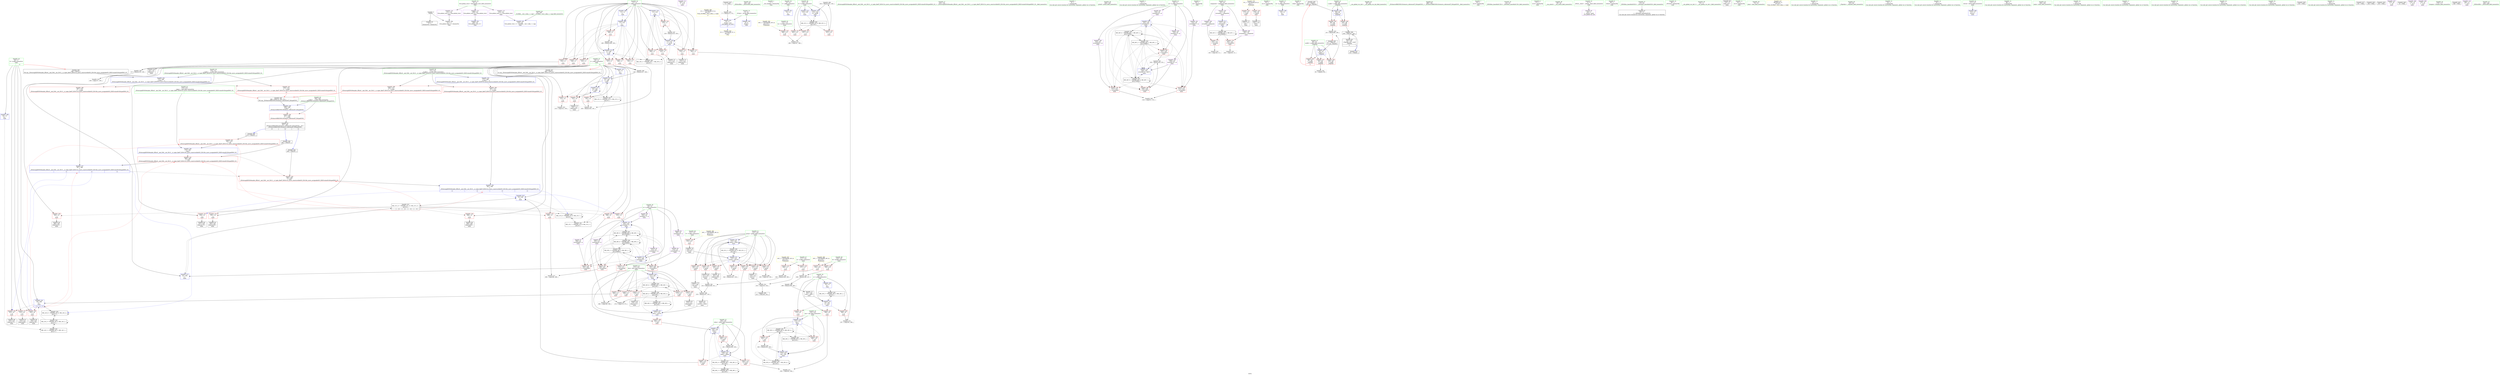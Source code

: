 digraph "SVFG" {
	label="SVFG";

	Node0x5635c28771e0 [shape=record,color=grey,label="{NodeID: 0\nNullPtr}"];
	Node0x5635c28771e0 -> Node0x5635c2894d60[style=solid];
	Node0x5635c28771e0 -> Node0x5635c2897260[style=solid];
	Node0x5635c28de8e0 [shape=record,color=black,label="{NodeID: 443\n379 = PHI(397, )\n}"];
	Node0x5635c28de8e0 -> Node0x5635c289c4d0[style=solid];
	Node0x5635c2896890 [shape=record,color=red,label="{NodeID: 194\n402\<--399\n\<--__t.addr\n_ZSt4moveIRiEONSt16remove_referenceIT_E4typeEOS2_\n}"];
	Node0x5635c2896890 -> Node0x5635c28962e0[style=solid];
	Node0x5635c2893a50 [shape=record,color=purple,label="{NodeID: 111\n347\<--41\n\<--.str.5\nmain\n}"];
	Node0x5635c2891b40 [shape=record,color=green,label="{NodeID: 28\n20\<--21\nn\<--n_field_insensitive\nGlob }"];
	Node0x5635c2891b40 -> Node0x5635c2899b60[style=solid];
	Node0x5635c2891b40 -> Node0x5635c2899c30[style=solid];
	Node0x5635c2891b40 -> Node0x5635c2899d00[style=solid];
	Node0x5635c2891b40 -> Node0x5635c2896e60[style=solid];
	Node0x5635c2891b40 -> Node0x5635c2897b80[style=solid];
	Node0x5635c28b6070 [shape=record,color=yellow,style=double,label="{NodeID: 388\n26V_1 = ENCHI(MR_26V_0)\npts\{120 \}\nFun[main]}"];
	Node0x5635c28b6070 -> Node0x5635c289a860[style=dashed];
	Node0x5635c28b6070 -> Node0x5635c289a930[style=dashed];
	Node0x5635c28a59b0 [shape=record,color=grey,label="{NodeID: 305\n77 = Binary(73, 78, )\n}"];
	Node0x5635c28a59b0 -> Node0x5635c2897360[style=solid];
	Node0x5635c2898130 [shape=record,color=blue,label="{NodeID: 222\n127\<--254\nfirst\<--conv42\nmain\n}"];
	Node0x5635c2898130 -> Node0x5635c289b220[style=dashed];
	Node0x5635c2898130 -> Node0x5635c28b2900[style=dashed];
	Node0x5635c2899a90 [shape=record,color=red,label="{NodeID: 139\n333\<--16\n\<--k\nmain\n}"];
	Node0x5635c2899a90 -> Node0x5635c2896210[style=solid];
	Node0x5635c2894520 [shape=record,color=green,label="{NodeID: 56\n192\<--193\n_ZNSirsERx\<--_ZNSirsERx_field_insensitive\n}"];
	Node0x5635c289b150 [shape=record,color=red,label="{NodeID: 167\n341\<--125\n\<--prime\nmain\n}"];
	Node0x5635c289b150 -> Node0x5635c28a4330[style=solid];
	Node0x5635c2895d30 [shape=record,color=black,label="{NodeID: 84\n286\<--285\nidxprom55\<--\nmain\n}"];
	Node0x5635c287b130 [shape=record,color=green,label="{NodeID: 1\n7\<--1\n__dso_handle\<--dummyObj\nGlob }"];
	Node0x5635c28deaa0 [shape=record,color=black,label="{NodeID: 444\n385 = PHI(397, )\n}"];
	Node0x5635c28deaa0 -> Node0x5635c28966f0[style=solid];
	Node0x5635c2896960 [shape=record,color=blue,label="{NodeID: 195\n8\<--9\n_ZL2pi\<--\nGlob }"];
	Node0x5635c2893b20 [shape=record,color=purple,label="{NodeID: 112\n409\<--43\nllvm.global_ctors_0\<--llvm.global_ctors\nGlob }"];
	Node0x5635c2893b20 -> Node0x5635c2897060[style=solid];
	Node0x5635c2891c40 [shape=record,color=green,label="{NodeID: 29\n22\<--23\nl\<--l_field_insensitive\nGlob }"];
	Node0x5635c2891c40 -> Node0x5635c2896f60[style=solid];
	Node0x5635c28b6150 [shape=record,color=yellow,style=double,label="{NodeID: 389\n28V_1 = ENCHI(MR_28V_0)\npts\{122 \}\nFun[main]}"];
	Node0x5635c28b6150 -> Node0x5635c289aa00[style=dashed];
	Node0x5635c28a5b30 [shape=record,color=grey,label="{NodeID: 306\n353 = Binary(352, 159, )\n}"];
	Node0x5635c28a5b30 -> Node0x5635c28a0900[style=solid];
	Node0x5635c2898200 [shape=record,color=blue,label="{NodeID: 223\n129\<--256\nother\<--\nmain\n}"];
	Node0x5635c2898200 -> Node0x5635c289b700[style=dashed];
	Node0x5635c2898200 -> Node0x5635c28982d0[style=dashed];
	Node0x5635c2899b60 [shape=record,color=red,label="{NodeID: 140\n206\<--20\n\<--n\nmain\n}"];
	Node0x5635c2899b60 -> Node0x5635c28a65b0[style=solid];
	Node0x5635c2894620 [shape=record,color=green,label="{NodeID: 57\n319\<--320\n_ZSt4swapIiENSt9enable_ifIXsr6__and_ISt6__not_ISt15__is_tuple_likeIT_EESt21is_move_constructibleIS3_ESt18is_move_assignableIS3_EEE5valueEvE4typeERS3_SC_\<--_ZSt4swapIiENSt9enable_ifIXsr6__and_ISt6__not_ISt15__is_tuple_likeIT_EESt21is_move_constructibleIS3_ESt18is_move_assignableIS3_EEE5valueEvE4typeERS3_SC__field_insensitive\n}"];
	Node0x5635c289b220 [shape=record,color=red,label="{NodeID: 168\n256\<--127\n\<--first\nmain\n}"];
	Node0x5635c289b220 -> Node0x5635c2898200[style=solid];
	Node0x5635c2895e00 [shape=record,color=black,label="{NodeID: 85\n293\<--292\nidxprom59\<--\nmain\n}"];
	Node0x5635c2877270 [shape=record,color=green,label="{NodeID: 2\n9\<--1\n\<--dummyObj\nCan only get source location for instruction, argument, global var or function.}"];
	Node0x5635c28debe0 [shape=record,color=black,label="{NodeID: 445\n389 = PHI(397, )\n}"];
	Node0x5635c28debe0 -> Node0x5635c28967c0[style=solid];
	Node0x5635c2896a60 [shape=record,color=blue,label="{NodeID: 196\n11\<--12\ni\<--\nGlob }"];
	Node0x5635c2896a60 -> Node0x5635c28976a0[style=dashed];
	Node0x5635c2893c20 [shape=record,color=purple,label="{NodeID: 113\n410\<--43\nllvm.global_ctors_1\<--llvm.global_ctors\nGlob }"];
	Node0x5635c2893c20 -> Node0x5635c2897160[style=solid];
	Node0x5635c2891d40 [shape=record,color=green,label="{NodeID: 30\n24\<--25\np\<--p_field_insensitive\nGlob }"];
	Node0x5635c2891d40 -> Node0x5635c2896480[style=solid];
	Node0x5635c2891d40 -> Node0x5635c2896550[style=solid];
	Node0x5635c2891d40 -> Node0x5635c2896620[style=solid];
	Node0x5635c2891d40 -> Node0x5635c2892e20[style=solid];
	Node0x5635c2891d40 -> Node0x5635c2892ef0[style=solid];
	Node0x5635c2891d40 -> Node0x5635c2892fc0[style=solid];
	Node0x5635c28a5cb0 [shape=record,color=grey,label="{NodeID: 307\n276 = cmp(274, 275, )\n}"];
	Node0x5635c28982d0 [shape=record,color=blue,label="{NodeID: 224\n129\<--261\nother\<--add43\nmain\n}"];
	Node0x5635c28982d0 -> Node0x5635c289b700[style=dashed];
	Node0x5635c28982d0 -> Node0x5635c289b7d0[style=dashed];
	Node0x5635c28982d0 -> Node0x5635c289b8a0[style=dashed];
	Node0x5635c28982d0 -> Node0x5635c28982d0[style=dashed];
	Node0x5635c28982d0 -> Node0x5635c28b6e00[style=dashed];
	Node0x5635c2899c30 [shape=record,color=red,label="{NodeID: 141\n223\<--20\n\<--n\nmain\n}"];
	Node0x5635c2899c30 -> Node0x5635c2897f90[style=solid];
	Node0x5635c2894720 [shape=record,color=green,label="{NodeID: 58\n349\<--350\nprintf\<--printf_field_insensitive\n}"];
	Node0x5635c28b6400 [shape=record,color=black,label="{NodeID: 335\nMR_30V_5 = PHI(MR_30V_6, MR_30V_4, )\npts\{124 \}\n}"];
	Node0x5635c28b6400 -> Node0x5635c289aad0[style=dashed];
	Node0x5635c28b6400 -> Node0x5635c289aba0[style=dashed];
	Node0x5635c28b6400 -> Node0x5635c2898610[style=dashed];
	Node0x5635c28b6400 -> Node0x5635c28b4700[style=dashed];
	Node0x5635c28b6400 -> Node0x5635c28b6400[style=dashed];
	Node0x5635c28b6400 -> Node0x5635c28b9600[style=dashed];
	Node0x5635c289b2f0 [shape=record,color=red,label="{NodeID: 169\n271\<--127\n\<--first\nmain\n}"];
	Node0x5635c289b2f0 -> Node0x5635c2895b90[style=solid];
	Node0x5635c2895ed0 [shape=record,color=black,label="{NodeID: 86\n309\<--308\nidxprom64\<--\nmain\n}"];
	Node0x5635c2879690 [shape=record,color=green,label="{NodeID: 3\n12\<--1\n\<--dummyObj\nCan only get source location for instruction, argument, global var or function.}"];
	Node0x5635c28ded20 [shape=record,color=black,label="{NodeID: 446\n368 = PHI(16, )\n0th arg _ZSt4swapIiENSt9enable_ifIXsr6__and_ISt6__not_ISt15__is_tuple_likeIT_EESt21is_move_constructibleIS3_ESt18is_move_assignableIS3_EEE5valueEvE4typeERS3_SC_ }"];
	Node0x5635c28ded20 -> Node0x5635c28a09d0[style=solid];
	Node0x5635c2896b60 [shape=record,color=blue,label="{NodeID: 197\n14\<--12\nj\<--\nGlob }"];
	Node0x5635c2896b60 -> Node0x5635c2897770[style=dashed];
	Node0x5635c2896b60 -> Node0x5635c28b8200[style=dashed];
	Node0x5635c2896b60 -> Node0x5635c28bc800[style=dashed];
	Node0x5635c2893d20 [shape=record,color=purple,label="{NodeID: 114\n411\<--43\nllvm.global_ctors_2\<--llvm.global_ctors\nGlob }"];
	Node0x5635c2893d20 -> Node0x5635c2897260[style=solid];
	Node0x5635c2891e40 [shape=record,color=green,label="{NodeID: 31\n26\<--27\nsz\<--sz_field_insensitive\nGlob }"];
	Node0x5635c2891e40 -> Node0x5635c2893090[style=solid];
	Node0x5635c2891e40 -> Node0x5635c2893160[style=solid];
	Node0x5635c2891e40 -> Node0x5635c2893230[style=solid];
	Node0x5635c2891e40 -> Node0x5635c2893300[style=solid];
	Node0x5635c2891e40 -> Node0x5635c28933d0[style=solid];
	Node0x5635c28a5e30 [shape=record,color=grey,label="{NodeID: 308\n230 = cmp(229, 139, )\n}"];
	Node0x5635c28983a0 [shape=record,color=blue,label="{NodeID: 225\n14\<--268\nj\<--\nmain\n}"];
	Node0x5635c28983a0 -> Node0x5635c28bd200[style=dashed];
	Node0x5635c2899d00 [shape=record,color=red,label="{NodeID: 142\n264\<--20\n\<--n\nmain\n}"];
	Node0x5635c2899d00 -> Node0x5635c28a62b0[style=solid];
	Node0x5635c2894820 [shape=record,color=green,label="{NodeID: 59\n370\<--371\n__a.addr\<--__a.addr_field_insensitive\n_ZSt4swapIiENSt9enable_ifIXsr6__and_ISt6__not_ISt15__is_tuple_likeIT_EESt21is_move_constructibleIS3_ESt18is_move_assignableIS3_EEE5valueEvE4typeERS3_SC_\n}"];
	Node0x5635c2894820 -> Node0x5635c289c190[style=solid];
	Node0x5635c2894820 -> Node0x5635c289c260[style=solid];
	Node0x5635c2894820 -> Node0x5635c28a09d0[style=solid];
	Node0x5635c28b6900 [shape=record,color=black,label="{NodeID: 336\nMR_34V_4 = PHI(MR_34V_6, MR_34V_3, )\npts\{128 \}\n}"];
	Node0x5635c28b6900 -> Node0x5635c2898130[style=dashed];
	Node0x5635c28b6900 -> Node0x5635c28b6900[style=dashed];
	Node0x5635c28b6900 -> Node0x5635c28ba000[style=dashed];
	Node0x5635c289b3c0 [shape=record,color=red,label="{NodeID: 170\n275\<--127\n\<--first\nmain\n}"];
	Node0x5635c289b3c0 -> Node0x5635c28a5cb0[style=solid];
	Node0x5635c2895fa0 [shape=record,color=black,label="{NodeID: 87\n313\<--312\nidxprom66\<--\nmain\n}"];
	Node0x5635c287af50 [shape=record,color=green,label="{NodeID: 4\n30\<--1\n.str\<--dummyObj\nGlob }"];
	Node0x5635c28dee60 [shape=record,color=black,label="{NodeID: 447\n369 = PHI(14, )\n1st arg _ZSt4swapIiENSt9enable_ifIXsr6__and_ISt6__not_ISt15__is_tuple_likeIT_EESt21is_move_constructibleIS3_ESt18is_move_assignableIS3_EEE5valueEvE4typeERS3_SC_ }"];
	Node0x5635c28dee60 -> Node0x5635c28a0aa0[style=solid];
	Node0x5635c2896c60 [shape=record,color=blue,label="{NodeID: 198\n16\<--12\nk\<--\nGlob }"];
	Node0x5635c2896c60 -> Node0x5635c28b8700[style=dashed];
	Node0x5635c2898710 [shape=record,color=red,label="{NodeID: 115\n135\<--11\n\<--i\nmain\n}"];
	Node0x5635c2898710 -> Node0x5635c28a5830[style=solid];
	Node0x5635c2891f40 [shape=record,color=green,label="{NodeID: 32\n28\<--29\ncomposite\<--composite_field_insensitive\nGlob }"];
	Node0x5635c2891f40 -> Node0x5635c28934a0[style=solid];
	Node0x5635c2891f40 -> Node0x5635c2893570[style=solid];
	Node0x5635c2891f40 -> Node0x5635c2893640[style=solid];
	Node0x5635c28a5fb0 [shape=record,color=grey,label="{NodeID: 309\n316 = cmp(311, 315, )\n}"];
	Node0x5635c2898470 [shape=record,color=blue,label="{NodeID: 226\n127\<--281\nfirst\<--\nmain\n}"];
	Node0x5635c2898470 -> Node0x5635c289b2f0[style=dashed];
	Node0x5635c2898470 -> Node0x5635c289b3c0[style=dashed];
	Node0x5635c2898470 -> Node0x5635c289b490[style=dashed];
	Node0x5635c2898470 -> Node0x5635c289b560[style=dashed];
	Node0x5635c2898470 -> Node0x5635c289b630[style=dashed];
	Node0x5635c2898470 -> Node0x5635c2898470[style=dashed];
	Node0x5635c2898470 -> Node0x5635c28b2900[style=dashed];
	Node0x5635c2899dd0 [shape=record,color=red,label="{NodeID: 143\n172\<--34\n\<--stdin\nmain\n}"];
	Node0x5635c2899dd0 -> Node0x5635c28952a0[style=solid];
	Node0x5635c28948f0 [shape=record,color=green,label="{NodeID: 60\n372\<--373\n__b.addr\<--__b.addr_field_insensitive\n_ZSt4swapIiENSt9enable_ifIXsr6__and_ISt6__not_ISt15__is_tuple_likeIT_EESt21is_move_constructibleIS3_ESt18is_move_assignableIS3_EEE5valueEvE4typeERS3_SC_\n}"];
	Node0x5635c28948f0 -> Node0x5635c289c330[style=solid];
	Node0x5635c28948f0 -> Node0x5635c289c400[style=solid];
	Node0x5635c28948f0 -> Node0x5635c28a0aa0[style=solid];
	Node0x5635c28b6e00 [shape=record,color=black,label="{NodeID: 337\nMR_36V_4 = PHI(MR_36V_7, MR_36V_3, )\npts\{130 \}\n}"];
	Node0x5635c28b6e00 -> Node0x5635c2898200[style=dashed];
	Node0x5635c28b6e00 -> Node0x5635c28b6e00[style=dashed];
	Node0x5635c28b6e00 -> Node0x5635c28ba500[style=dashed];
	Node0x5635c289b490 [shape=record,color=red,label="{NodeID: 171\n278\<--127\n\<--first\nmain\n}"];
	Node0x5635c289b490 -> Node0x5635c2895c60[style=solid];
	Node0x5635c2896070 [shape=record,color=black,label="{NodeID: 88\n323\<--322\nidxprom71\<--\nmain\n}"];
	Node0x5635c287afe0 [shape=record,color=green,label="{NodeID: 5\n32\<--1\n.str.2\<--dummyObj\nGlob }"];
	Node0x5635c28defa0 [shape=record,color=black,label="{NodeID: 448\n398 = PHI(378, 384, 374, )\n0th arg _ZSt4moveIRiEONSt16remove_referenceIT_E4typeEOS2_ }"];
	Node0x5635c28defa0 -> Node0x5635c28a0de0[style=solid];
	Node0x5635c2896d60 [shape=record,color=blue,label="{NodeID: 199\n18\<--12\nm\<--\nGlob }"];
	Node0x5635c28987e0 [shape=record,color=red,label="{NodeID: 116\n136\<--11\n\<--i\nmain\n}"];
	Node0x5635c28987e0 -> Node0x5635c28a5830[style=solid];
	Node0x5635c2892040 [shape=record,color=green,label="{NodeID: 33\n43\<--47\nllvm.global_ctors\<--llvm.global_ctors_field_insensitive\nGlob }"];
	Node0x5635c2892040 -> Node0x5635c2893b20[style=solid];
	Node0x5635c2892040 -> Node0x5635c2893c20[style=solid];
	Node0x5635c2892040 -> Node0x5635c2893d20[style=solid];
	Node0x5635c28a6130 [shape=record,color=grey,label="{NodeID: 310\n153 = cmp(152, 139, )\n}"];
	Node0x5635c2898540 [shape=record,color=blue,label="{NodeID: 227\n14\<--295\nj\<--\nmain\n}"];
	Node0x5635c2898540 -> Node0x5635c28bd200[style=dashed];
	Node0x5635c2899ea0 [shape=record,color=red,label="{NodeID: 144\n178\<--39\n\<--stdout\nmain\n}"];
	Node0x5635c2899ea0 -> Node0x5635c2895370[style=solid];
	Node0x5635c28949c0 [shape=record,color=green,label="{NodeID: 61\n374\<--375\n__tmp\<--__tmp_field_insensitive\n_ZSt4swapIiENSt9enable_ifIXsr6__and_ISt6__not_ISt15__is_tuple_likeIT_EESt21is_move_constructibleIS3_ESt18is_move_assignableIS3_EEE5valueEvE4typeERS3_SC_\n|{|<s1>15}}"];
	Node0x5635c28949c0 -> Node0x5635c28a0b70[style=solid];
	Node0x5635c28949c0:s1 -> Node0x5635c28defa0[style=solid,color=red];
	Node0x5635c28b7300 [shape=record,color=black,label="{NodeID: 338\nMR_38V_6 = PHI(MR_38V_7, MR_38V_5, )\npts\{250000 \}\n}"];
	Node0x5635c28b7300 -> Node0x5635c289bb10[style=dashed];
	Node0x5635c28b7300 -> Node0x5635c289bbe0[style=dashed];
	Node0x5635c28b7300 -> Node0x5635c289bcb0[style=dashed];
	Node0x5635c28b7300 -> Node0x5635c289bd80[style=dashed];
	Node0x5635c28b7300 -> Node0x5635c28a0760[style=dashed];
	Node0x5635c28b7300 -> Node0x5635c28b4c00[style=dashed];
	Node0x5635c28b7300 -> Node0x5635c28b7300[style=dashed];
	Node0x5635c28b7300 -> Node0x5635c28baa00[style=dashed];
	Node0x5635c289b560 [shape=record,color=red,label="{NodeID: 172\n299\<--127\n\<--first\nmain\n}"];
	Node0x5635c289b560 -> Node0x5635c28a68b0[style=solid];
	Node0x5635c2896140 [shape=record,color=black,label="{NodeID: 89\n327\<--326\nidxprom73\<--\nmain\n}"];
	Node0x5635c28788e0 [shape=record,color=green,label="{NodeID: 6\n34\<--1\nstdin\<--dummyObj\nGlob }"];
	Node0x5635c28df280 [shape=record,color=black,label="{NodeID: 449\n86 = PHI(98, )\n0th arg _Z3gcdxx }"];
	Node0x5635c28df280 -> Node0x5635c2897430[style=solid];
	Node0x5635c2896e60 [shape=record,color=blue,label="{NodeID: 200\n20\<--12\nn\<--\nGlob }"];
	Node0x5635c2896e60 -> Node0x5635c28b8c00[style=dashed];
	Node0x5635c28988b0 [shape=record,color=red,label="{NodeID: 117\n141\<--11\n\<--i\nmain\n}"];
	Node0x5635c28988b0 -> Node0x5635c2895100[style=solid];
	Node0x5635c2892140 [shape=record,color=green,label="{NodeID: 34\n48\<--49\n__cxx_global_var_init\<--__cxx_global_var_init_field_insensitive\n}"];
	Node0x5635c28a62b0 [shape=record,color=grey,label="{NodeID: 311\n265 = cmp(263, 264, )\n}"];
	Node0x5635c2898610 [shape=record,color=blue,label="{NodeID: 228\n123\<--303\nans\<--dec\nmain\n}"];
	Node0x5635c2898610 -> Node0x5635c28b4700[style=dashed];
	Node0x5635c2899f70 [shape=record,color=red,label="{NodeID: 145\n99\<--88\n\<--x.addr\n_Z3gcdxx\n}"];
	Node0x5635c2899f70 -> Node0x5635c28a56b0[style=solid];
	Node0x5635c2894a90 [shape=record,color=green,label="{NodeID: 62\n380\<--381\n_ZSt4moveIRiEONSt16remove_referenceIT_E4typeEOS2_\<--_ZSt4moveIRiEONSt16remove_referenceIT_E4typeEOS2__field_insensitive\n}"];
	Node0x5635c28b7800 [shape=record,color=black,label="{NodeID: 339\nMR_40V_6 = PHI(MR_40V_7, MR_40V_5, )\npts\{270000 \}\n}"];
	Node0x5635c28b7800 -> Node0x5635c289be50[style=dashed];
	Node0x5635c28b7800 -> Node0x5635c289bf20[style=dashed];
	Node0x5635c28b7800 -> Node0x5635c289bff0[style=dashed];
	Node0x5635c28b7800 -> Node0x5635c289c0c0[style=dashed];
	Node0x5635c28b7800 -> Node0x5635c28a0690[style=dashed];
	Node0x5635c28b7800 -> Node0x5635c28b5100[style=dashed];
	Node0x5635c28b7800 -> Node0x5635c28b7800[style=dashed];
	Node0x5635c28b7800 -> Node0x5635c28baf00[style=dashed];
	Node0x5635c289b630 [shape=record,color=red,label="{NodeID: 173\n306\<--127\n\<--first\nmain\n}"];
	Node0x5635c289b630 -> Node0x5635c28a05c0[style=solid];
	Node0x5635c2896210 [shape=record,color=black,label="{NodeID: 90\n334\<--333\nidxprom76\<--\nmain\n}"];
	Node0x5635c2878970 [shape=record,color=green,label="{NodeID: 7\n35\<--1\n.str.3\<--dummyObj\nGlob }"];
	Node0x5635c28df390 [shape=record,color=black,label="{NodeID: 450\n87 = PHI(101, )\n1st arg _Z3gcdxx }"];
	Node0x5635c28df390 -> Node0x5635c2897500[style=solid];
	Node0x5635c2896f60 [shape=record,color=blue,label="{NodeID: 201\n22\<--12\nl\<--\nGlob }"];
	Node0x5635c2898980 [shape=record,color=red,label="{NodeID: 118\n147\<--11\n\<--i\nmain\n}"];
	Node0x5635c2898980 -> Node0x5635c28a5230[style=solid];
	Node0x5635c2892240 [shape=record,color=green,label="{NodeID: 35\n52\<--53\n_ZNSt8ios_base4InitC1Ev\<--_ZNSt8ios_base4InitC1Ev_field_insensitive\n}"];
	Node0x5635c28a6430 [shape=record,color=grey,label="{NodeID: 312\n189 = cmp(187, 188, )\n}"];
	Node0x5635c28a05c0 [shape=record,color=blue,label="{NodeID: 229\n16\<--306\nk\<--\nmain\n|{|<s4>11|<s5>11|<s6>11}}"];
	Node0x5635c28a05c0 -> Node0x5635c28998f0[style=dashed];
	Node0x5635c28a05c0 -> Node0x5635c28999c0[style=dashed];
	Node0x5635c28a05c0 -> Node0x5635c2899a90[style=dashed];
	Node0x5635c28a05c0 -> Node0x5635c28b4200[style=dashed];
	Node0x5635c28a05c0:s4 -> Node0x5635c289c4d0[style=dashed,color=red];
	Node0x5635c28a05c0:s5 -> Node0x5635c28966f0[style=dashed,color=red];
	Node0x5635c28a05c0:s6 -> Node0x5635c28a0c40[style=dashed,color=red];
	Node0x5635c289a040 [shape=record,color=red,label="{NodeID: 146\n104\<--88\n\<--x.addr\n_Z3gcdxx\n}"];
	Node0x5635c289a040 -> Node0x5635c250c5c0[style=solid];
	Node0x5635c2894b90 [shape=record,color=green,label="{NodeID: 63\n399\<--400\n__t.addr\<--__t.addr_field_insensitive\n_ZSt4moveIRiEONSt16remove_referenceIT_E4typeEOS2_\n}"];
	Node0x5635c2894b90 -> Node0x5635c2896890[style=solid];
	Node0x5635c2894b90 -> Node0x5635c28a0de0[style=solid];
	Node0x5635c28b7d00 [shape=record,color=black,label="{NodeID: 340\nMR_10V_5 = PHI(MR_10V_7, MR_10V_3, )\npts\{13 \}\n}"];
	Node0x5635c28b7d00 -> Node0x5635c2897c50[style=dashed];
	Node0x5635c289b700 [shape=record,color=red,label="{NodeID: 174\n260\<--129\n\<--other\nmain\n}"];
	Node0x5635c289b700 -> Node0x5635c28a5530[style=solid];
	Node0x5635c28962e0 [shape=record,color=black,label="{NodeID: 91\n397\<--402\n_ZSt4moveIRiEONSt16remove_referenceIT_E4typeEOS2__ret\<--\n_ZSt4moveIRiEONSt16remove_referenceIT_E4typeEOS2_\n|{<s0>13|<s1>14|<s2>15}}"];
	Node0x5635c28962e0:s0 -> Node0x5635c28de8e0[style=solid,color=blue];
	Node0x5635c28962e0:s1 -> Node0x5635c28deaa0[style=solid,color=blue];
	Node0x5635c28962e0:s2 -> Node0x5635c28debe0[style=solid,color=blue];
	Node0x5635c2878a00 [shape=record,color=green,label="{NodeID: 8\n37\<--1\n.str.4\<--dummyObj\nGlob }"];
	Node0x5635c28c0900 [shape=record,color=black,label="{NodeID: 368\nMR_42V_2 = PHI(MR_42V_3, MR_42V_1, )\npts\{290000 \}\n}"];
	Node0x5635c28c0900 -> Node0x5635c289b970[style=dashed];
	Node0x5635c28c0900 -> Node0x5635c289ba40[style=dashed];
	Node0x5635c28c0900 -> Node0x5635c2897840[style=dashed];
	Node0x5635c28c0900 -> Node0x5635c28c0900[style=dashed];
	Node0x5635c2897060 [shape=record,color=blue,label="{NodeID: 202\n409\<--44\nllvm.global_ctors_0\<--\nGlob }"];
	Node0x5635c2898a50 [shape=record,color=red,label="{NodeID: 119\n148\<--11\n\<--i\nmain\n}"];
	Node0x5635c2898a50 -> Node0x5635c28a5230[style=solid];
	Node0x5635c2892340 [shape=record,color=green,label="{NodeID: 36\n58\<--59\n__cxa_atexit\<--__cxa_atexit_field_insensitive\n}"];
	Node0x5635c28a65b0 [shape=record,color=grey,label="{NodeID: 313\n207 = cmp(205, 206, )\n}"];
	Node0x5635c28a0690 [shape=record,color=blue,label="{NodeID: 230\n328\<--330\narrayidx74\<--add75\nmain\n}"];
	Node0x5635c28a0690 -> Node0x5635c28b5100[style=dashed];
	Node0x5635c289a110 [shape=record,color=red,label="{NodeID: 147\n94\<--90\n\<--y.addr\n_Z3gcdxx\n}"];
	Node0x5635c289a110 -> Node0x5635c28a6a30[style=solid];
	Node0x5635c2894c60 [shape=record,color=green,label="{NodeID: 64\n45\<--404\n_GLOBAL__sub_I_nika_1_1.cpp\<--_GLOBAL__sub_I_nika_1_1.cpp_field_insensitive\n}"];
	Node0x5635c2894c60 -> Node0x5635c2897160[style=solid];
	Node0x5635c28b8200 [shape=record,color=black,label="{NodeID: 341\nMR_12V_7 = PHI(MR_12V_8, MR_12V_2, )\npts\{15 \}\n}"];
	Node0x5635c28b8200 -> Node0x5635c28bd700[style=dashed];
	Node0x5635c289b7d0 [shape=record,color=red,label="{NodeID: 175\n263\<--129\n\<--other\nmain\n}"];
	Node0x5635c289b7d0 -> Node0x5635c28a62b0[style=solid];
	Node0x5635c28963b0 [shape=record,color=purple,label="{NodeID: 92\n54\<--4\n\<--_ZStL8__ioinit\n__cxx_global_var_init\n}"];
	Node0x5635c28790b0 [shape=record,color=green,label="{NodeID: 9\n39\<--1\nstdout\<--dummyObj\nGlob }"];
	Node0x5635c2897160 [shape=record,color=blue,label="{NodeID: 203\n410\<--45\nllvm.global_ctors_1\<--_GLOBAL__sub_I_nika_1_1.cpp\nGlob }"];
	Node0x5635c2898b20 [shape=record,color=red,label="{NodeID: 120\n161\<--11\n\<--i\nmain\n}"];
	Node0x5635c2898b20 -> Node0x5635c28a4630[style=solid];
	Node0x5635c2892440 [shape=record,color=green,label="{NodeID: 37\n57\<--63\n_ZNSt8ios_base4InitD1Ev\<--_ZNSt8ios_base4InitD1Ev_field_insensitive\n}"];
	Node0x5635c2892440 -> Node0x5635c2894f30[style=solid];
	Node0x5635c28a6730 [shape=record,color=grey,label="{NodeID: 314\n235 = cmp(233, 234, )\n}"];
	Node0x5635c28a6730 -> Node0x5635c28a3d90[style=solid];
	Node0x5635c28a0760 [shape=record,color=blue,label="{NodeID: 231\n335\<--332\narrayidx77\<--\nmain\n}"];
	Node0x5635c28a0760 -> Node0x5635c28b4c00[style=dashed];
	Node0x5635c289a1e0 [shape=record,color=red,label="{NodeID: 148\n98\<--90\n\<--y.addr\n_Z3gcdxx\n|{<s0>4}}"];
	Node0x5635c289a1e0:s0 -> Node0x5635c28df280[style=solid,color=red];
	Node0x5635c2894d60 [shape=record,color=black,label="{NodeID: 65\n2\<--3\ndummyVal\<--dummyVal\n}"];
	Node0x5635c28b8700 [shape=record,color=black,label="{NodeID: 342\nMR_14V_2 = PHI(MR_14V_3, MR_14V_1, )\npts\{17 \}\n}"];
	Node0x5635c28b8700 -> Node0x5635c28bdc00[style=dashed];
	Node0x5635c289b8a0 [shape=record,color=red,label="{NodeID: 176\n268\<--129\n\<--other\nmain\n}"];
	Node0x5635c289b8a0 -> Node0x5635c28983a0[style=solid];
	Node0x5635c2896480 [shape=record,color=purple,label="{NodeID: 93\n212\<--24\narrayidx22\<--p\nmain\n}"];
	Node0x5635c2896480 -> Node0x5635c2897d20[style=solid];
	Node0x5635c2879140 [shape=record,color=green,label="{NodeID: 10\n40\<--1\n_ZSt3cin\<--dummyObj\nGlob }"];
	Node0x5635c2897260 [shape=record,color=blue, style = dotted,label="{NodeID: 204\n411\<--3\nllvm.global_ctors_2\<--dummyVal\nGlob }"];
	Node0x5635c2898bf0 [shape=record,color=red,label="{NodeID: 121\n168\<--11\n\<--i\nmain\n}"];
	Node0x5635c2898bf0 -> Node0x5635c28a4c30[style=solid];
	Node0x5635c2892540 [shape=record,color=green,label="{NodeID: 38\n70\<--71\n__cxx_global_var_init.1\<--__cxx_global_var_init.1_field_insensitive\n}"];
	Node0x5635c28a68b0 [shape=record,color=grey,label="{NodeID: 315\n300 = cmp(298, 299, )\n}"];
	Node0x5635c28a0830 [shape=record,color=blue,label="{NodeID: 232\n125\<--342\nprime\<--inc82\nmain\n}"];
	Node0x5635c28a0830 -> Node0x5635c289ac70[style=dashed];
	Node0x5635c28a0830 -> Node0x5635c289ad40[style=dashed];
	Node0x5635c28a0830 -> Node0x5635c289ae10[style=dashed];
	Node0x5635c28a0830 -> Node0x5635c289aee0[style=dashed];
	Node0x5635c28a0830 -> Node0x5635c289afb0[style=dashed];
	Node0x5635c28a0830 -> Node0x5635c289b080[style=dashed];
	Node0x5635c28a0830 -> Node0x5635c289b150[style=dashed];
	Node0x5635c28a0830 -> Node0x5635c28a0830[style=dashed];
	Node0x5635c28a0830 -> Node0x5635c28b9b00[style=dashed];
	Node0x5635c289a2b0 [shape=record,color=red,label="{NodeID: 149\n100\<--90\n\<--y.addr\n_Z3gcdxx\n}"];
	Node0x5635c289a2b0 -> Node0x5635c28a56b0[style=solid];
	Node0x5635c2894e60 [shape=record,color=black,label="{NodeID: 66\n110\<--12\nmain_ret\<--\nmain\n}"];
	Node0x5635c28b8c00 [shape=record,color=black,label="{NodeID: 343\nMR_16V_2 = PHI(MR_16V_3, MR_16V_1, )\npts\{21 \}\n}"];
	Node0x5635c28b8c00 -> Node0x5635c2897b80[style=dashed];
	Node0x5635c289b970 [shape=record,color=red,label="{NodeID: 177\n144\<--143\n\<--arrayidx\nmain\n}"];
	Node0x5635c289b970 -> Node0x5635c28a7030[style=solid];
	Node0x5635c2896550 [shape=record,color=purple,label="{NodeID: 94\n273\<--24\narrayidx49\<--p\nmain\n}"];
	Node0x5635c2896550 -> Node0x5635c289bb10[style=solid];
	Node0x5635c28791d0 [shape=record,color=green,label="{NodeID: 11\n41\<--1\n.str.5\<--dummyObj\nGlob }"];
	Node0x5635c250c5c0 [shape=record,color=black,label="{NodeID: 288\n106 = PHI(102, 104, )\n}"];
	Node0x5635c250c5c0 -> Node0x5635c2895030[style=solid];
	Node0x5635c2897360 [shape=record,color=blue,label="{NodeID: 205\n8\<--77\n_ZL2pi\<--mul\n__cxx_global_var_init.1\n|{<s0>17}}"];
	Node0x5635c2897360:s0 -> Node0x5635c28c9620[style=dashed,color=blue];
	Node0x5635c2898cc0 [shape=record,color=red,label="{NodeID: 122\n205\<--11\n\<--i\nmain\n}"];
	Node0x5635c2898cc0 -> Node0x5635c28a65b0[style=solid];
	Node0x5635c2892640 [shape=record,color=green,label="{NodeID: 39\n75\<--76\natan\<--atan_field_insensitive\n}"];
	Node0x5635c289ccd0 [shape=record,color=yellow,style=double,label="{NodeID: 399\n2V_1 = ENCHI(MR_2V_0)\npts\{10 \}\nFun[_GLOBAL__sub_I_nika_1_1.cpp]|{<s0>17}}"];
	Node0x5635c289ccd0:s0 -> Node0x5635c2897360[style=dashed,color=red];
	Node0x5635c28a6a30 [shape=record,color=grey,label="{NodeID: 316\n95 = cmp(94, 96, )\n}"];
	Node0x5635c28a0900 [shape=record,color=blue,label="{NodeID: 233\n115\<--353\ntt\<--inc86\nmain\n}"];
	Node0x5635c28a0900 -> Node0x5635c28b9100[style=dashed];
	Node0x5635c289a380 [shape=record,color=red,label="{NodeID: 150\n188\<--113\n\<--tn\nmain\n}"];
	Node0x5635c289a380 -> Node0x5635c28a6430[style=solid];
	Node0x5635c2894f30 [shape=record,color=black,label="{NodeID: 67\n56\<--57\n\<--_ZNSt8ios_base4InitD1Ev\nCan only get source location for instruction, argument, global var or function.}"];
	Node0x5635c28c8e20 [shape=record,color=yellow,style=double,label="{NodeID: 427\nRETMU(2V_2)\npts\{10 \}\nFun[_GLOBAL__sub_I_nika_1_1.cpp]}"];
	Node0x5635c28b9100 [shape=record,color=black,label="{NodeID: 344\nMR_22V_3 = PHI(MR_22V_4, MR_22V_2, )\npts\{116 \}\n}"];
	Node0x5635c28b9100 -> Node0x5635c289a450[style=dashed];
	Node0x5635c28b9100 -> Node0x5635c289a520[style=dashed];
	Node0x5635c28b9100 -> Node0x5635c289a5f0[style=dashed];
	Node0x5635c28b9100 -> Node0x5635c28a0900[style=dashed];
	Node0x5635c289ba40 [shape=record,color=red,label="{NodeID: 178\n243\<--242\n\<--arrayidx35\nmain\n}"];
	Node0x5635c289ba40 -> Node0x5635c28a6d30[style=solid];
	Node0x5635c2896620 [shape=record,color=purple,label="{NodeID: 95\n280\<--24\narrayidx53\<--p\nmain\n}"];
	Node0x5635c2896620 -> Node0x5635c289bbe0[style=solid];
	Node0x5635c287a4a0 [shape=record,color=green,label="{NodeID: 12\n44\<--1\n\<--dummyObj\nCan only get source location for instruction, argument, global var or function.}"];
	Node0x5635c28a3d90 [shape=record,color=black,label="{NodeID: 289\n237 = PHI(238, 235, )\n}"];
	Node0x5635c2897430 [shape=record,color=blue,label="{NodeID: 206\n88\<--86\nx.addr\<--x\n_Z3gcdxx\n}"];
	Node0x5635c2897430 -> Node0x5635c2899f70[style=dashed];
	Node0x5635c2897430 -> Node0x5635c289a040[style=dashed];
	Node0x5635c2898d90 [shape=record,color=red,label="{NodeID: 123\n209\<--11\n\<--i\nmain\n}"];
	Node0x5635c2898d90 -> Node0x5635c2897d20[style=solid];
	Node0x5635c2892740 [shape=record,color=green,label="{NodeID: 40\n83\<--84\n_Z3gcdxx\<--_Z3gcdxx_field_insensitive\n}"];
	Node0x5635c28a6bb0 [shape=record,color=grey,label="{NodeID: 317\n290 = cmp(288, 289, )\n}"];
	Node0x5635c28a09d0 [shape=record,color=blue,label="{NodeID: 234\n370\<--368\n__a.addr\<--__a\n_ZSt4swapIiENSt9enable_ifIXsr6__and_ISt6__not_ISt15__is_tuple_likeIT_EESt21is_move_constructibleIS3_ESt18is_move_assignableIS3_EEE5valueEvE4typeERS3_SC_\n}"];
	Node0x5635c28a09d0 -> Node0x5635c289c190[style=dashed];
	Node0x5635c28a09d0 -> Node0x5635c289c260[style=dashed];
	Node0x5635c289a450 [shape=record,color=red,label="{NodeID: 151\n187\<--115\n\<--tt\nmain\n}"];
	Node0x5635c289a450 -> Node0x5635c28a6430[style=solid];
	Node0x5635c2895030 [shape=record,color=black,label="{NodeID: 68\n85\<--106\n_Z3gcdxx_ret\<--cond\n_Z3gcdxx\n|{<s0>4}}"];
	Node0x5635c2895030:s0 -> Node0x5635c28dd630[style=solid,color=blue];
	Node0x5635c28b9600 [shape=record,color=black,label="{NodeID: 345\nMR_30V_2 = PHI(MR_30V_4, MR_30V_1, )\npts\{124 \}\n}"];
	Node0x5635c28b9600 -> Node0x5635c2897f90[style=dashed];
	Node0x5635c289bb10 [shape=record,color=red,label="{NodeID: 179\n274\<--273\n\<--arrayidx49\nmain\n}"];
	Node0x5635c289bb10 -> Node0x5635c28a5cb0[style=solid];
	Node0x5635c2892e20 [shape=record,color=purple,label="{NodeID: 96\n287\<--24\narrayidx56\<--p\nmain\n}"];
	Node0x5635c2892e20 -> Node0x5635c289bcb0[style=solid];
	Node0x5635c287a570 [shape=record,color=green,label="{NodeID: 13\n74\<--1\n\<--dummyObj\nCan only get source location for instruction, argument, global var or function.}"];
	Node0x5635c28a4330 [shape=record,color=grey,label="{NodeID: 290\n342 = Binary(341, 159, )\n}"];
	Node0x5635c28a4330 -> Node0x5635c28a0830[style=solid];
	Node0x5635c2897500 [shape=record,color=blue,label="{NodeID: 207\n90\<--87\ny.addr\<--y\n_Z3gcdxx\n}"];
	Node0x5635c2897500 -> Node0x5635c289a110[style=dashed];
	Node0x5635c2897500 -> Node0x5635c289a1e0[style=dashed];
	Node0x5635c2897500 -> Node0x5635c289a2b0[style=dashed];
	Node0x5635c2898e60 [shape=record,color=red,label="{NodeID: 124\n210\<--11\n\<--i\nmain\n}"];
	Node0x5635c2898e60 -> Node0x5635c2895510[style=solid];
	Node0x5635c2892840 [shape=record,color=green,label="{NodeID: 41\n88\<--89\nx.addr\<--x.addr_field_insensitive\n_Z3gcdxx\n}"];
	Node0x5635c2892840 -> Node0x5635c2899f70[style=solid];
	Node0x5635c2892840 -> Node0x5635c289a040[style=solid];
	Node0x5635c2892840 -> Node0x5635c2897430[style=solid];
	Node0x5635c28a6d30 [shape=record,color=grey,label="{NodeID: 318\n244 = cmp(243, 12, )\n}"];
	Node0x5635c28a0aa0 [shape=record,color=blue,label="{NodeID: 235\n372\<--369\n__b.addr\<--__b\n_ZSt4swapIiENSt9enable_ifIXsr6__and_ISt6__not_ISt15__is_tuple_likeIT_EESt21is_move_constructibleIS3_ESt18is_move_assignableIS3_EEE5valueEvE4typeERS3_SC_\n}"];
	Node0x5635c28a0aa0 -> Node0x5635c289c330[style=dashed];
	Node0x5635c28a0aa0 -> Node0x5635c289c400[style=dashed];
	Node0x5635c289a520 [shape=record,color=red,label="{NodeID: 152\n345\<--115\n\<--tt\nmain\n}"];
	Node0x5635c2895100 [shape=record,color=black,label="{NodeID: 69\n142\<--141\nidxprom\<--\nmain\n}"];
	Node0x5635c28b9b00 [shape=record,color=black,label="{NodeID: 346\nMR_32V_2 = PHI(MR_32V_4, MR_32V_1, )\npts\{126 \}\n}"];
	Node0x5635c28b9b00 -> Node0x5635c2898060[style=dashed];
	Node0x5635c289bbe0 [shape=record,color=red,label="{NodeID: 180\n281\<--280\n\<--arrayidx53\nmain\n}"];
	Node0x5635c289bbe0 -> Node0x5635c2898470[style=solid];
	Node0x5635c2892ef0 [shape=record,color=purple,label="{NodeID: 97\n294\<--24\narrayidx60\<--p\nmain\n}"];
	Node0x5635c2892ef0 -> Node0x5635c289bd80[style=solid];
	Node0x5635c287a640 [shape=record,color=green,label="{NodeID: 14\n78\<--1\n\<--dummyObj\nCan only get source location for instruction, argument, global var or function.}"];
	Node0x5635c28a44b0 [shape=record,color=grey,label="{NodeID: 291\n330 = Binary(329, 325, )\n}"];
	Node0x5635c28a44b0 -> Node0x5635c28a0690[style=solid];
	Node0x5635c28975d0 [shape=record,color=blue,label="{NodeID: 208\n111\<--12\nretval\<--\nmain\n}"];
	Node0x5635c2898f30 [shape=record,color=red,label="{NodeID: 125\n214\<--11\n\<--i\nmain\n}"];
	Node0x5635c2898f30 -> Node0x5635c28955e0[style=solid];
	Node0x5635c2892910 [shape=record,color=green,label="{NodeID: 42\n90\<--91\ny.addr\<--y.addr_field_insensitive\n_Z3gcdxx\n}"];
	Node0x5635c2892910 -> Node0x5635c289a110[style=solid];
	Node0x5635c2892910 -> Node0x5635c289a1e0[style=solid];
	Node0x5635c2892910 -> Node0x5635c289a2b0[style=solid];
	Node0x5635c2892910 -> Node0x5635c2897500[style=solid];
	Node0x5635c28a6eb0 [shape=record,color=grey,label="{NodeID: 319\n138 = cmp(137, 139, )\n}"];
	Node0x5635c28a0b70 [shape=record,color=blue,label="{NodeID: 236\n374\<--382\n__tmp\<--\n_ZSt4swapIiENSt9enable_ifIXsr6__and_ISt6__not_ISt15__is_tuple_likeIT_EESt21is_move_constructibleIS3_ESt18is_move_assignableIS3_EEE5valueEvE4typeERS3_SC_\n}"];
	Node0x5635c28a0b70 -> Node0x5635c28966f0[style=dashed];
	Node0x5635c28a0b70 -> Node0x5635c28967c0[style=dashed];
	Node0x5635c289a5f0 [shape=record,color=red,label="{NodeID: 153\n352\<--115\n\<--tt\nmain\n}"];
	Node0x5635c289a5f0 -> Node0x5635c28a5b30[style=solid];
	Node0x5635c28951d0 [shape=record,color=black,label="{NodeID: 70\n156\<--155\nidxprom4\<--\nmain\n}"];
	Node0x5635c28ba000 [shape=record,color=black,label="{NodeID: 347\nMR_34V_2 = PHI(MR_34V_3, MR_34V_1, )\npts\{128 \}\n}"];
	Node0x5635c28ba000 -> Node0x5635c2898130[style=dashed];
	Node0x5635c28ba000 -> Node0x5635c28b6900[style=dashed];
	Node0x5635c28ba000 -> Node0x5635c28ba000[style=dashed];
	Node0x5635c289bcb0 [shape=record,color=red,label="{NodeID: 181\n288\<--287\n\<--arrayidx56\nmain\n}"];
	Node0x5635c289bcb0 -> Node0x5635c28a6bb0[style=solid];
	Node0x5635c2892fc0 [shape=record,color=purple,label="{NodeID: 98\n335\<--24\narrayidx77\<--p\nmain\n}"];
	Node0x5635c2892fc0 -> Node0x5635c28a0760[style=solid];
	Node0x5635c2879f10 [shape=record,color=green,label="{NodeID: 15\n96\<--1\n\<--dummyObj\nCan only get source location for instruction, argument, global var or function.}"];
	Node0x5635c28a4630 [shape=record,color=grey,label="{NodeID: 292\n163 = Binary(162, 161, )\n}"];
	Node0x5635c28a4630 -> Node0x5635c2897910[style=solid];
	Node0x5635c28976a0 [shape=record,color=blue,label="{NodeID: 209\n11\<--133\ni\<--\nmain\n}"];
	Node0x5635c28976a0 -> Node0x5635c2898710[style=dashed];
	Node0x5635c28976a0 -> Node0x5635c28987e0[style=dashed];
	Node0x5635c28976a0 -> Node0x5635c28988b0[style=dashed];
	Node0x5635c28976a0 -> Node0x5635c2898980[style=dashed];
	Node0x5635c28976a0 -> Node0x5635c2898a50[style=dashed];
	Node0x5635c28976a0 -> Node0x5635c2898b20[style=dashed];
	Node0x5635c28976a0 -> Node0x5635c2898bf0[style=dashed];
	Node0x5635c28976a0 -> Node0x5635c28979e0[style=dashed];
	Node0x5635c28976a0 -> Node0x5635c28b7d00[style=dashed];
	Node0x5635c2899000 [shape=record,color=red,label="{NodeID: 126\n219\<--11\n\<--i\nmain\n}"];
	Node0x5635c2899000 -> Node0x5635c28a4db0[style=solid];
	Node0x5635c28929e0 [shape=record,color=green,label="{NodeID: 43\n108\<--109\nmain\<--main_field_insensitive\n}"];
	Node0x5635c28a7030 [shape=record,color=grey,label="{NodeID: 320\n145 = cmp(144, 12, )\n}"];
	Node0x5635c28a0c40 [shape=record,color=blue,label="{NodeID: 237\n387\<--386\n\<--\n_ZSt4swapIiENSt9enable_ifIXsr6__and_ISt6__not_ISt15__is_tuple_likeIT_EESt21is_move_constructibleIS3_ESt18is_move_assignableIS3_EEE5valueEvE4typeERS3_SC_\n|{|<s1>11|<s2>11|<s3>11}}"];
	Node0x5635c28a0c40 -> Node0x5635c28967c0[style=dashed];
	Node0x5635c28a0c40:s1 -> Node0x5635c28999c0[style=dashed,color=blue];
	Node0x5635c28a0c40:s2 -> Node0x5635c2899a90[style=dashed,color=blue];
	Node0x5635c28a0c40:s3 -> Node0x5635c28b4200[style=dashed,color=blue];
	Node0x5635c289a6c0 [shape=record,color=red,label="{NodeID: 154\n197\<--117\n\<--A\nmain\n}"];
	Node0x5635c289a6c0 -> Node0x5635c28a47b0[style=solid];
	Node0x5635c28952a0 [shape=record,color=black,label="{NodeID: 71\n175\<--172\ncall\<--\nmain\n}"];
	Node0x5635c28ba500 [shape=record,color=black,label="{NodeID: 348\nMR_36V_2 = PHI(MR_36V_3, MR_36V_1, )\npts\{130 \}\n}"];
	Node0x5635c28ba500 -> Node0x5635c2898200[style=dashed];
	Node0x5635c28ba500 -> Node0x5635c28b6e00[style=dashed];
	Node0x5635c28ba500 -> Node0x5635c28ba500[style=dashed];
	Node0x5635c289bd80 [shape=record,color=red,label="{NodeID: 182\n295\<--294\n\<--arrayidx60\nmain\n}"];
	Node0x5635c289bd80 -> Node0x5635c2898540[style=solid];
	Node0x5635c2893090 [shape=record,color=purple,label="{NodeID: 99\n216\<--26\narrayidx24\<--sz\nmain\n}"];
	Node0x5635c2893090 -> Node0x5635c2897df0[style=solid];
	Node0x5635c2879fa0 [shape=record,color=green,label="{NodeID: 16\n133\<--1\n\<--dummyObj\nCan only get source location for instruction, argument, global var or function.}"];
	Node0x5635c28a47b0 [shape=record,color=grey,label="{NodeID: 293\n198 = Binary(196, 197, )\n}"];
	Node0x5635c28a47b0 -> Node0x5635c28a50b0[style=solid];
	Node0x5635c2897770 [shape=record,color=blue,label="{NodeID: 210\n14\<--149\nj\<--add\nmain\n}"];
	Node0x5635c2897770 -> Node0x5635c28990d0[style=dashed];
	Node0x5635c2897770 -> Node0x5635c28991a0[style=dashed];
	Node0x5635c2897770 -> Node0x5635c2899270[style=dashed];
	Node0x5635c2897770 -> Node0x5635c2897910[style=dashed];
	Node0x5635c2897770 -> Node0x5635c28bc800[style=dashed];
	Node0x5635c28990d0 [shape=record,color=red,label="{NodeID: 127\n152\<--14\n\<--j\nmain\n}"];
	Node0x5635c28990d0 -> Node0x5635c28a6130[style=solid];
	Node0x5635c2892ae0 [shape=record,color=green,label="{NodeID: 44\n111\<--112\nretval\<--retval_field_insensitive\nmain\n}"];
	Node0x5635c2892ae0 -> Node0x5635c28975d0[style=solid];
	Node0x5635c28a0d10 [shape=record,color=blue,label="{NodeID: 238\n391\<--390\n\<--\n_ZSt4swapIiENSt9enable_ifIXsr6__and_ISt6__not_ISt15__is_tuple_likeIT_EESt21is_move_constructibleIS3_ESt18is_move_assignableIS3_EEE5valueEvE4typeERS3_SC_\n|{<s0>11|<s1>11|<s2>11|<s3>11}}"];
	Node0x5635c28a0d10:s0 -> Node0x5635c2899750[style=dashed,color=blue];
	Node0x5635c28a0d10:s1 -> Node0x5635c2899820[style=dashed,color=blue];
	Node0x5635c28a0d10:s2 -> Node0x5635c28983a0[style=dashed,color=blue];
	Node0x5635c28a0d10:s3 -> Node0x5635c28bd700[style=dashed,color=blue];
	Node0x5635c289a790 [shape=record,color=red,label="{NodeID: 155\n248\<--117\n\<--A\nmain\n}"];
	Node0x5635c289a790 -> Node0x5635c28a4930[style=solid];
	Node0x5635c2895370 [shape=record,color=black,label="{NodeID: 72\n181\<--178\ncall9\<--\nmain\n}"];
	Node0x5635c28baa00 [shape=record,color=black,label="{NodeID: 349\nMR_38V_2 = PHI(MR_38V_5, MR_38V_1, )\npts\{250000 \}\n}"];
	Node0x5635c28baa00 -> Node0x5635c289bb10[style=dashed];
	Node0x5635c28baa00 -> Node0x5635c289bbe0[style=dashed];
	Node0x5635c28baa00 -> Node0x5635c289bcb0[style=dashed];
	Node0x5635c28baa00 -> Node0x5635c289bd80[style=dashed];
	Node0x5635c28baa00 -> Node0x5635c2897d20[style=dashed];
	Node0x5635c28baa00 -> Node0x5635c28a0760[style=dashed];
	Node0x5635c28baa00 -> Node0x5635c28b4c00[style=dashed];
	Node0x5635c28baa00 -> Node0x5635c28b7300[style=dashed];
	Node0x5635c28baa00 -> Node0x5635c28baa00[style=dashed];
	Node0x5635c289be50 [shape=record,color=red,label="{NodeID: 183\n311\<--310\n\<--arrayidx65\nmain\n}"];
	Node0x5635c289be50 -> Node0x5635c28a5fb0[style=solid];
	Node0x5635c2893160 [shape=record,color=purple,label="{NodeID: 100\n310\<--26\narrayidx65\<--sz\nmain\n}"];
	Node0x5635c2893160 -> Node0x5635c289be50[style=solid];
	Node0x5635c287a070 [shape=record,color=green,label="{NodeID: 17\n139\<--1\n\<--dummyObj\nCan only get source location for instruction, argument, global var or function.}"];
	Node0x5635c28a4930 [shape=record,color=grey,label="{NodeID: 294\n249 = Binary(248, 200, )\n}"];
	Node0x5635c28a4930 -> Node0x5635c28a4ab0[style=solid];
	Node0x5635c2897840 [shape=record,color=blue,label="{NodeID: 211\n157\<--159\narrayidx5\<--\nmain\n}"];
	Node0x5635c2897840 -> Node0x5635c2897840[style=dashed];
	Node0x5635c2897840 -> Node0x5635c28c0900[style=dashed];
	Node0x5635c28991a0 [shape=record,color=red,label="{NodeID: 128\n155\<--14\n\<--j\nmain\n}"];
	Node0x5635c28991a0 -> Node0x5635c28951d0[style=solid];
	Node0x5635c2892bb0 [shape=record,color=green,label="{NodeID: 45\n113\<--114\ntn\<--tn_field_insensitive\nmain\n}"];
	Node0x5635c2892bb0 -> Node0x5635c289a380[style=solid];
	Node0x5635c28a0de0 [shape=record,color=blue,label="{NodeID: 239\n399\<--398\n__t.addr\<--__t\n_ZSt4moveIRiEONSt16remove_referenceIT_E4typeEOS2_\n}"];
	Node0x5635c28a0de0 -> Node0x5635c2896890[style=dashed];
	Node0x5635c289a860 [shape=record,color=red,label="{NodeID: 156\n196\<--119\n\<--B\nmain\n}"];
	Node0x5635c289a860 -> Node0x5635c28a47b0[style=solid];
	Node0x5635c2895440 [shape=record,color=black,label="{NodeID: 73\n201\<--199\nconv\<--add17\nmain\n}"];
	Node0x5635c2895440 -> Node0x5635c2897b80[style=solid];
	Node0x5635c28baf00 [shape=record,color=black,label="{NodeID: 350\nMR_40V_2 = PHI(MR_40V_5, MR_40V_1, )\npts\{270000 \}\n}"];
	Node0x5635c28baf00 -> Node0x5635c289be50[style=dashed];
	Node0x5635c28baf00 -> Node0x5635c289bf20[style=dashed];
	Node0x5635c28baf00 -> Node0x5635c289bff0[style=dashed];
	Node0x5635c28baf00 -> Node0x5635c289c0c0[style=dashed];
	Node0x5635c28baf00 -> Node0x5635c2897df0[style=dashed];
	Node0x5635c28baf00 -> Node0x5635c28a0690[style=dashed];
	Node0x5635c28baf00 -> Node0x5635c28b5100[style=dashed];
	Node0x5635c28baf00 -> Node0x5635c28b7800[style=dashed];
	Node0x5635c28baf00 -> Node0x5635c28baf00[style=dashed];
	Node0x5635c289bf20 [shape=record,color=red,label="{NodeID: 184\n315\<--314\n\<--arrayidx67\nmain\n}"];
	Node0x5635c289bf20 -> Node0x5635c28a5fb0[style=solid];
	Node0x5635c2893230 [shape=record,color=purple,label="{NodeID: 101\n314\<--26\narrayidx67\<--sz\nmain\n}"];
	Node0x5635c2893230 -> Node0x5635c289bf20[style=solid];
	Node0x5635c287a170 [shape=record,color=green,label="{NodeID: 18\n159\<--1\n\<--dummyObj\nCan only get source location for instruction, argument, global var or function.}"];
	Node0x5635c28a4ab0 [shape=record,color=grey,label="{NodeID: 295\n252 = Binary(249, 251, )\n}"];
	Node0x5635c28a4ab0 -> Node0x5635c28a4f30[style=solid];
	Node0x5635c2897910 [shape=record,color=blue,label="{NodeID: 212\n14\<--163\nj\<--add6\nmain\n}"];
	Node0x5635c2897910 -> Node0x5635c28990d0[style=dashed];
	Node0x5635c2897910 -> Node0x5635c28991a0[style=dashed];
	Node0x5635c2897910 -> Node0x5635c2899270[style=dashed];
	Node0x5635c2897910 -> Node0x5635c2897910[style=dashed];
	Node0x5635c2897910 -> Node0x5635c28bc800[style=dashed];
	Node0x5635c2899270 [shape=record,color=red,label="{NodeID: 129\n162\<--14\n\<--j\nmain\n}"];
	Node0x5635c2899270 -> Node0x5635c28a4630[style=solid];
	Node0x5635c2892c80 [shape=record,color=green,label="{NodeID: 46\n115\<--116\ntt\<--tt_field_insensitive\nmain\n}"];
	Node0x5635c2892c80 -> Node0x5635c289a450[style=solid];
	Node0x5635c2892c80 -> Node0x5635c289a520[style=solid];
	Node0x5635c2892c80 -> Node0x5635c289a5f0[style=solid];
	Node0x5635c2892c80 -> Node0x5635c2897ab0[style=solid];
	Node0x5635c2892c80 -> Node0x5635c28a0900[style=solid];
	Node0x5635c289a930 [shape=record,color=red,label="{NodeID: 157\n234\<--119\n\<--B\nmain\n}"];
	Node0x5635c289a930 -> Node0x5635c28a6730[style=solid];
	Node0x5635c2895510 [shape=record,color=black,label="{NodeID: 74\n211\<--210\nidxprom21\<--\nmain\n}"];
	Node0x5635c28c9620 [shape=record,color=yellow,style=double,label="{NodeID: 434\n2V_2 = CSCHI(MR_2V_1)\npts\{10 \}\nCS[]}"];
	Node0x5635c289bff0 [shape=record,color=red,label="{NodeID: 185\n325\<--324\n\<--arrayidx72\nmain\n}"];
	Node0x5635c289bff0 -> Node0x5635c28a44b0[style=solid];
	Node0x5635c2893300 [shape=record,color=purple,label="{NodeID: 102\n324\<--26\narrayidx72\<--sz\nmain\n}"];
	Node0x5635c2893300 -> Node0x5635c289bff0[style=solid];
	Node0x5635c2891360 [shape=record,color=green,label="{NodeID: 19\n200\<--1\n\<--dummyObj\nCan only get source location for instruction, argument, global var or function.}"];
	Node0x5635c28c3050 [shape=record,color=yellow,style=double,label="{NodeID: 379\n8V_1 = ENCHI(MR_8V_0)\npts\{1 \}\nFun[main]}"];
	Node0x5635c28c3050 -> Node0x5635c2899dd0[style=dashed];
	Node0x5635c28c3050 -> Node0x5635c2899ea0[style=dashed];
	Node0x5635c28a4c30 [shape=record,color=grey,label="{NodeID: 296\n169 = Binary(168, 159, )\n}"];
	Node0x5635c28a4c30 -> Node0x5635c28979e0[style=solid];
	Node0x5635c28979e0 [shape=record,color=blue,label="{NodeID: 213\n11\<--169\ni\<--inc\nmain\n}"];
	Node0x5635c28979e0 -> Node0x5635c2898710[style=dashed];
	Node0x5635c28979e0 -> Node0x5635c28987e0[style=dashed];
	Node0x5635c28979e0 -> Node0x5635c28988b0[style=dashed];
	Node0x5635c28979e0 -> Node0x5635c2898980[style=dashed];
	Node0x5635c28979e0 -> Node0x5635c2898a50[style=dashed];
	Node0x5635c28979e0 -> Node0x5635c2898b20[style=dashed];
	Node0x5635c28979e0 -> Node0x5635c2898bf0[style=dashed];
	Node0x5635c28979e0 -> Node0x5635c28979e0[style=dashed];
	Node0x5635c28979e0 -> Node0x5635c28b7d00[style=dashed];
	Node0x5635c2899340 [shape=record,color=red,label="{NodeID: 130\n285\<--14\n\<--j\nmain\n}"];
	Node0x5635c2899340 -> Node0x5635c2895d30[style=solid];
	Node0x5635c2892d50 [shape=record,color=green,label="{NodeID: 47\n117\<--118\nA\<--A_field_insensitive\nmain\n}"];
	Node0x5635c2892d50 -> Node0x5635c289a6c0[style=solid];
	Node0x5635c2892d50 -> Node0x5635c289a790[style=solid];
	Node0x5635c28b2900 [shape=record,color=black,label="{NodeID: 324\nMR_34V_6 = PHI(MR_34V_5, MR_34V_7, )\npts\{128 \}\n}"];
	Node0x5635c28b2900 -> Node0x5635c289b2f0[style=dashed];
	Node0x5635c28b2900 -> Node0x5635c289b3c0[style=dashed];
	Node0x5635c28b2900 -> Node0x5635c289b490[style=dashed];
	Node0x5635c28b2900 -> Node0x5635c289b560[style=dashed];
	Node0x5635c28b2900 -> Node0x5635c289b630[style=dashed];
	Node0x5635c28b2900 -> Node0x5635c2898470[style=dashed];
	Node0x5635c28b2900 -> Node0x5635c28b2900[style=dashed];
	Node0x5635c28b2900 -> Node0x5635c28b6900[style=dashed];
	Node0x5635c289aa00 [shape=record,color=red,label="{NodeID: 158\n225\<--121\n\<--P\nmain\n}"];
	Node0x5635c289aa00 -> Node0x5635c28956b0[style=solid];
	Node0x5635c28955e0 [shape=record,color=black,label="{NodeID: 75\n215\<--214\nidxprom23\<--\nmain\n}"];
	Node0x5635c28dd630 [shape=record,color=black,label="{NodeID: 435\n102 = PHI(85, )\n}"];
	Node0x5635c28dd630 -> Node0x5635c250c5c0[style=solid];
	Node0x5635c289c0c0 [shape=record,color=red,label="{NodeID: 186\n329\<--328\n\<--arrayidx74\nmain\n}"];
	Node0x5635c289c0c0 -> Node0x5635c28a44b0[style=solid];
	Node0x5635c28933d0 [shape=record,color=purple,label="{NodeID: 103\n328\<--26\narrayidx74\<--sz\nmain\n}"];
	Node0x5635c28933d0 -> Node0x5635c289c0c0[style=solid];
	Node0x5635c28933d0 -> Node0x5635c28a0690[style=solid];
	Node0x5635c28913f0 [shape=record,color=green,label="{NodeID: 20\n238\<--1\n\<--dummyObj\nCan only get source location for instruction, argument, global var or function.}"];
	Node0x5635c28a4db0 [shape=record,color=grey,label="{NodeID: 297\n220 = Binary(219, 159, )\n}"];
	Node0x5635c28a4db0 -> Node0x5635c2897ec0[style=solid];
	Node0x5635c2897ab0 [shape=record,color=blue,label="{NodeID: 214\n115\<--159\ntt\<--\nmain\n}"];
	Node0x5635c2897ab0 -> Node0x5635c28b9100[style=dashed];
	Node0x5635c2899410 [shape=record,color=red,label="{NodeID: 131\n289\<--14\n\<--j\nmain\n}"];
	Node0x5635c2899410 -> Node0x5635c28a6bb0[style=solid];
	Node0x5635c2893e40 [shape=record,color=green,label="{NodeID: 48\n119\<--120\nB\<--B_field_insensitive\nmain\n}"];
	Node0x5635c2893e40 -> Node0x5635c289a860[style=solid];
	Node0x5635c2893e40 -> Node0x5635c289a930[style=solid];
	Node0x5635c289aad0 [shape=record,color=red,label="{NodeID: 159\n302\<--123\n\<--ans\nmain\n}"];
	Node0x5635c289aad0 -> Node0x5635c28a53b0[style=solid];
	Node0x5635c28956b0 [shape=record,color=black,label="{NodeID: 76\n226\<--225\nconv28\<--\nmain\n}"];
	Node0x5635c28956b0 -> Node0x5635c2898060[style=solid];
	Node0x5635c28dd700 [shape=record,color=black,label="{NodeID: 436\n182 = PHI()\n}"];
	Node0x5635c289c190 [shape=record,color=red,label="{NodeID: 187\n378\<--370\n\<--__a.addr\n_ZSt4swapIiENSt9enable_ifIXsr6__and_ISt6__not_ISt15__is_tuple_likeIT_EESt21is_move_constructibleIS3_ESt18is_move_assignableIS3_EEE5valueEvE4typeERS3_SC_\n|{<s0>13}}"];
	Node0x5635c289c190:s0 -> Node0x5635c28defa0[style=solid,color=red];
	Node0x5635c28934a0 [shape=record,color=purple,label="{NodeID: 104\n143\<--28\narrayidx\<--composite\nmain\n}"];
	Node0x5635c28934a0 -> Node0x5635c289b970[style=solid];
	Node0x5635c2891480 [shape=record,color=green,label="{NodeID: 21\n304\<--1\n\<--dummyObj\nCan only get source location for instruction, argument, global var or function.}"];
	Node0x5635c28a4f30 [shape=record,color=grey,label="{NodeID: 298\n253 = Binary(247, 252, )\n}"];
	Node0x5635c28a4f30 -> Node0x5635c2895ac0[style=solid];
	Node0x5635c2897b80 [shape=record,color=blue,label="{NodeID: 215\n20\<--201\nn\<--conv\nmain\n}"];
	Node0x5635c2897b80 -> Node0x5635c2899b60[style=dashed];
	Node0x5635c2897b80 -> Node0x5635c2899c30[style=dashed];
	Node0x5635c2897b80 -> Node0x5635c2899d00[style=dashed];
	Node0x5635c2897b80 -> Node0x5635c28b8c00[style=dashed];
	Node0x5635c28994e0 [shape=record,color=red,label="{NodeID: 132\n292\<--14\n\<--j\nmain\n}"];
	Node0x5635c28994e0 -> Node0x5635c2895e00[style=solid];
	Node0x5635c2893f10 [shape=record,color=green,label="{NodeID: 49\n121\<--122\nP\<--P_field_insensitive\nmain\n}"];
	Node0x5635c2893f10 -> Node0x5635c289aa00[style=solid];
	Node0x5635c289aba0 [shape=record,color=red,label="{NodeID: 160\n346\<--123\n\<--ans\nmain\n}"];
	Node0x5635c2895780 [shape=record,color=black,label="{NodeID: 77\n233\<--232\nconv31\<--\nmain\n}"];
	Node0x5635c2895780 -> Node0x5635c28a6730[style=solid];
	Node0x5635c28de370 [shape=record,color=black,label="{NodeID: 437\n191 = PHI()\n}"];
	Node0x5635c289c260 [shape=record,color=red,label="{NodeID: 188\n387\<--370\n\<--__a.addr\n_ZSt4swapIiENSt9enable_ifIXsr6__and_ISt6__not_ISt15__is_tuple_likeIT_EESt21is_move_constructibleIS3_ESt18is_move_assignableIS3_EEE5valueEvE4typeERS3_SC_\n}"];
	Node0x5635c289c260 -> Node0x5635c28a0c40[style=solid];
	Node0x5635c2893570 [shape=record,color=purple,label="{NodeID: 105\n157\<--28\narrayidx5\<--composite\nmain\n}"];
	Node0x5635c2893570 -> Node0x5635c2897840[style=solid];
	Node0x5635c2891540 [shape=record,color=green,label="{NodeID: 22\n4\<--6\n_ZStL8__ioinit\<--_ZStL8__ioinit_field_insensitive\nGlob }"];
	Node0x5635c2891540 -> Node0x5635c28963b0[style=solid];
	Node0x5635c28a50b0 [shape=record,color=grey,label="{NodeID: 299\n199 = Binary(198, 200, )\n}"];
	Node0x5635c28a50b0 -> Node0x5635c2895440[style=solid];
	Node0x5635c2897c50 [shape=record,color=blue,label="{NodeID: 216\n11\<--159\ni\<--\nmain\n}"];
	Node0x5635c2897c50 -> Node0x5635c2898cc0[style=dashed];
	Node0x5635c2897c50 -> Node0x5635c2898d90[style=dashed];
	Node0x5635c2897c50 -> Node0x5635c2898e60[style=dashed];
	Node0x5635c2897c50 -> Node0x5635c2898f30[style=dashed];
	Node0x5635c2897c50 -> Node0x5635c2899000[style=dashed];
	Node0x5635c2897c50 -> Node0x5635c2897ec0[style=dashed];
	Node0x5635c2897c50 -> Node0x5635c28b7d00[style=dashed];
	Node0x5635c28995b0 [shape=record,color=red,label="{NodeID: 133\n298\<--14\n\<--j\nmain\n}"];
	Node0x5635c28995b0 -> Node0x5635c28a68b0[style=solid];
	Node0x5635c2893fe0 [shape=record,color=green,label="{NodeID: 50\n123\<--124\nans\<--ans_field_insensitive\nmain\n}"];
	Node0x5635c2893fe0 -> Node0x5635c289aad0[style=solid];
	Node0x5635c2893fe0 -> Node0x5635c289aba0[style=solid];
	Node0x5635c2893fe0 -> Node0x5635c2897f90[style=solid];
	Node0x5635c2893fe0 -> Node0x5635c2898610[style=solid];
	Node0x5635c289ac70 [shape=record,color=red,label="{NodeID: 161\n229\<--125\n\<--prime\nmain\n}"];
	Node0x5635c289ac70 -> Node0x5635c28a5e30[style=solid];
	Node0x5635c2895850 [shape=record,color=black,label="{NodeID: 78\n241\<--240\nidxprom34\<--\nmain\n}"];
	Node0x5635c28de440 [shape=record,color=black,label="{NodeID: 438\n194 = PHI()\n}"];
	Node0x5635c28bc800 [shape=record,color=black,label="{NodeID: 355\nMR_12V_3 = PHI(MR_12V_5, MR_12V_2, )\npts\{15 \}\n}"];
	Node0x5635c28bc800 -> Node0x5635c2897770[style=dashed];
	Node0x5635c28bc800 -> Node0x5635c28b8200[style=dashed];
	Node0x5635c28bc800 -> Node0x5635c28bc800[style=dashed];
	Node0x5635c289c330 [shape=record,color=red,label="{NodeID: 189\n384\<--372\n\<--__b.addr\n_ZSt4swapIiENSt9enable_ifIXsr6__and_ISt6__not_ISt15__is_tuple_likeIT_EESt21is_move_constructibleIS3_ESt18is_move_assignableIS3_EEE5valueEvE4typeERS3_SC_\n|{<s0>14}}"];
	Node0x5635c289c330:s0 -> Node0x5635c28defa0[style=solid,color=red];
	Node0x5635c2893640 [shape=record,color=purple,label="{NodeID: 106\n242\<--28\narrayidx35\<--composite\nmain\n}"];
	Node0x5635c2893640 -> Node0x5635c289ba40[style=solid];
	Node0x5635c2891640 [shape=record,color=green,label="{NodeID: 23\n8\<--10\n_ZL2pi\<--_ZL2pi_field_insensitive\nGlob }"];
	Node0x5635c2891640 -> Node0x5635c2896960[style=solid];
	Node0x5635c2891640 -> Node0x5635c2897360[style=solid];
	Node0x5635c28a5230 [shape=record,color=grey,label="{NodeID: 300\n149 = Binary(147, 148, )\n}"];
	Node0x5635c28a5230 -> Node0x5635c2897770[style=solid];
	Node0x5635c2897d20 [shape=record,color=blue,label="{NodeID: 217\n212\<--209\narrayidx22\<--\nmain\n}"];
	Node0x5635c2897d20 -> Node0x5635c289bb10[style=dashed];
	Node0x5635c2897d20 -> Node0x5635c289bbe0[style=dashed];
	Node0x5635c2897d20 -> Node0x5635c289bcb0[style=dashed];
	Node0x5635c2897d20 -> Node0x5635c289bd80[style=dashed];
	Node0x5635c2897d20 -> Node0x5635c2897d20[style=dashed];
	Node0x5635c2897d20 -> Node0x5635c28a0760[style=dashed];
	Node0x5635c2897d20 -> Node0x5635c28b4c00[style=dashed];
	Node0x5635c2897d20 -> Node0x5635c28b7300[style=dashed];
	Node0x5635c2897d20 -> Node0x5635c28baa00[style=dashed];
	Node0x5635c2899680 [shape=record,color=red,label="{NodeID: 134\n308\<--14\n\<--j\nmain\n}"];
	Node0x5635c2899680 -> Node0x5635c2895ed0[style=solid];
	Node0x5635c28940b0 [shape=record,color=green,label="{NodeID: 51\n125\<--126\nprime\<--prime_field_insensitive\nmain\n}"];
	Node0x5635c28940b0 -> Node0x5635c289ac70[style=solid];
	Node0x5635c28940b0 -> Node0x5635c289ad40[style=solid];
	Node0x5635c28940b0 -> Node0x5635c289ae10[style=solid];
	Node0x5635c28940b0 -> Node0x5635c289aee0[style=solid];
	Node0x5635c28940b0 -> Node0x5635c289afb0[style=solid];
	Node0x5635c28940b0 -> Node0x5635c289b080[style=solid];
	Node0x5635c28940b0 -> Node0x5635c289b150[style=solid];
	Node0x5635c28940b0 -> Node0x5635c2898060[style=solid];
	Node0x5635c28940b0 -> Node0x5635c28a0830[style=solid];
	Node0x5635c289ad40 [shape=record,color=red,label="{NodeID: 162\n232\<--125\n\<--prime\nmain\n}"];
	Node0x5635c289ad40 -> Node0x5635c2895780[style=solid];
	Node0x5635c2895920 [shape=record,color=black,label="{NodeID: 79\n247\<--246\nconv38\<--\nmain\n}"];
	Node0x5635c2895920 -> Node0x5635c28a4f30[style=solid];
	Node0x5635c28de510 [shape=record,color=black,label="{NodeID: 439\n195 = PHI()\n}"];
	Node0x5635c289c400 [shape=record,color=red,label="{NodeID: 190\n391\<--372\n\<--__b.addr\n_ZSt4swapIiENSt9enable_ifIXsr6__and_ISt6__not_ISt15__is_tuple_likeIT_EESt21is_move_constructibleIS3_ESt18is_move_assignableIS3_EEE5valueEvE4typeERS3_SC_\n}"];
	Node0x5635c289c400 -> Node0x5635c28a0d10[style=solid];
	Node0x5635c2893710 [shape=record,color=purple,label="{NodeID: 107\n173\<--30\n\<--.str\nmain\n}"];
	Node0x5635c2891740 [shape=record,color=green,label="{NodeID: 24\n11\<--13\ni\<--i_field_insensitive\nGlob }"];
	Node0x5635c2891740 -> Node0x5635c2898710[style=solid];
	Node0x5635c2891740 -> Node0x5635c28987e0[style=solid];
	Node0x5635c2891740 -> Node0x5635c28988b0[style=solid];
	Node0x5635c2891740 -> Node0x5635c2898980[style=solid];
	Node0x5635c2891740 -> Node0x5635c2898a50[style=solid];
	Node0x5635c2891740 -> Node0x5635c2898b20[style=solid];
	Node0x5635c2891740 -> Node0x5635c2898bf0[style=solid];
	Node0x5635c2891740 -> Node0x5635c2898cc0[style=solid];
	Node0x5635c2891740 -> Node0x5635c2898d90[style=solid];
	Node0x5635c2891740 -> Node0x5635c2898e60[style=solid];
	Node0x5635c2891740 -> Node0x5635c2898f30[style=solid];
	Node0x5635c2891740 -> Node0x5635c2899000[style=solid];
	Node0x5635c2891740 -> Node0x5635c2896a60[style=solid];
	Node0x5635c2891740 -> Node0x5635c28976a0[style=solid];
	Node0x5635c2891740 -> Node0x5635c28979e0[style=solid];
	Node0x5635c2891740 -> Node0x5635c2897c50[style=solid];
	Node0x5635c2891740 -> Node0x5635c2897ec0[style=solid];
	Node0x5635c28a53b0 [shape=record,color=grey,label="{NodeID: 301\n303 = Binary(302, 304, )\n}"];
	Node0x5635c28a53b0 -> Node0x5635c2898610[style=solid];
	Node0x5635c2897df0 [shape=record,color=blue,label="{NodeID: 218\n216\<--159\narrayidx24\<--\nmain\n}"];
	Node0x5635c2897df0 -> Node0x5635c289be50[style=dashed];
	Node0x5635c2897df0 -> Node0x5635c289bf20[style=dashed];
	Node0x5635c2897df0 -> Node0x5635c289bff0[style=dashed];
	Node0x5635c2897df0 -> Node0x5635c289c0c0[style=dashed];
	Node0x5635c2897df0 -> Node0x5635c2897df0[style=dashed];
	Node0x5635c2897df0 -> Node0x5635c28a0690[style=dashed];
	Node0x5635c2897df0 -> Node0x5635c28b5100[style=dashed];
	Node0x5635c2897df0 -> Node0x5635c28b7800[style=dashed];
	Node0x5635c2897df0 -> Node0x5635c28baf00[style=dashed];
	Node0x5635c2899750 [shape=record,color=red,label="{NodeID: 135\n326\<--14\n\<--j\nmain\n}"];
	Node0x5635c2899750 -> Node0x5635c2896140[style=solid];
	Node0x5635c2894180 [shape=record,color=green,label="{NodeID: 52\n127\<--128\nfirst\<--first_field_insensitive\nmain\n}"];
	Node0x5635c2894180 -> Node0x5635c289b220[style=solid];
	Node0x5635c2894180 -> Node0x5635c289b2f0[style=solid];
	Node0x5635c2894180 -> Node0x5635c289b3c0[style=solid];
	Node0x5635c2894180 -> Node0x5635c289b490[style=solid];
	Node0x5635c2894180 -> Node0x5635c289b560[style=solid];
	Node0x5635c2894180 -> Node0x5635c289b630[style=solid];
	Node0x5635c2894180 -> Node0x5635c2898130[style=solid];
	Node0x5635c2894180 -> Node0x5635c2898470[style=solid];
	Node0x5635c28b4200 [shape=record,color=black,label="{NodeID: 329\nMR_14V_9 = PHI(MR_14V_8, MR_14V_5, )\npts\{17 \}\n}"];
	Node0x5635c28b4200 -> Node0x5635c28a05c0[style=dashed];
	Node0x5635c28b4200 -> Node0x5635c28b4200[style=dashed];
	Node0x5635c28b4200 -> Node0x5635c28bdc00[style=dashed];
	Node0x5635c289ae10 [shape=record,color=red,label="{NodeID: 163\n240\<--125\n\<--prime\nmain\n}"];
	Node0x5635c289ae10 -> Node0x5635c2895850[style=solid];
	Node0x5635c28959f0 [shape=record,color=black,label="{NodeID: 80\n251\<--250\nconv40\<--\nmain\n}"];
	Node0x5635c28959f0 -> Node0x5635c28a4ab0[style=solid];
	Node0x5635c28de5e0 [shape=record,color=black,label="{NodeID: 440\n55 = PHI()\n}"];
	Node0x5635c28bd200 [shape=record,color=black,label="{NodeID: 357\nMR_12V_12 = PHI(MR_12V_13, MR_12V_11, )\npts\{15 \}\n|{|<s10>11|<s11>11|<s12>11|<s13>11}}"];
	Node0x5635c28bd200 -> Node0x5635c2899340[style=dashed];
	Node0x5635c28bd200 -> Node0x5635c2899410[style=dashed];
	Node0x5635c28bd200 -> Node0x5635c28994e0[style=dashed];
	Node0x5635c28bd200 -> Node0x5635c28995b0[style=dashed];
	Node0x5635c28bd200 -> Node0x5635c2899680[style=dashed];
	Node0x5635c28bd200 -> Node0x5635c2899750[style=dashed];
	Node0x5635c28bd200 -> Node0x5635c2899820[style=dashed];
	Node0x5635c28bd200 -> Node0x5635c28983a0[style=dashed];
	Node0x5635c28bd200 -> Node0x5635c2898540[style=dashed];
	Node0x5635c28bd200 -> Node0x5635c28bd700[style=dashed];
	Node0x5635c28bd200:s10 -> Node0x5635c289c4d0[style=dashed,color=red];
	Node0x5635c28bd200:s11 -> Node0x5635c28966f0[style=dashed,color=red];
	Node0x5635c28bd200:s12 -> Node0x5635c28967c0[style=dashed,color=red];
	Node0x5635c28bd200:s13 -> Node0x5635c28a0d10[style=dashed,color=red];
	Node0x5635c289c4d0 [shape=record,color=red,label="{NodeID: 191\n382\<--379\n\<--call\n_ZSt4swapIiENSt9enable_ifIXsr6__and_ISt6__not_ISt15__is_tuple_likeIT_EESt21is_move_constructibleIS3_ESt18is_move_assignableIS3_EEE5valueEvE4typeERS3_SC_\n}"];
	Node0x5635c289c4d0 -> Node0x5635c28a0b70[style=solid];
	Node0x5635c28937e0 [shape=record,color=purple,label="{NodeID: 108\n174\<--32\n\<--.str.2\nmain\n}"];
	Node0x5635c2891840 [shape=record,color=green,label="{NodeID: 25\n14\<--15\nj\<--j_field_insensitive\nGlob |{|<s15>11}}"];
	Node0x5635c2891840 -> Node0x5635c28990d0[style=solid];
	Node0x5635c2891840 -> Node0x5635c28991a0[style=solid];
	Node0x5635c2891840 -> Node0x5635c2899270[style=solid];
	Node0x5635c2891840 -> Node0x5635c2899340[style=solid];
	Node0x5635c2891840 -> Node0x5635c2899410[style=solid];
	Node0x5635c2891840 -> Node0x5635c28994e0[style=solid];
	Node0x5635c2891840 -> Node0x5635c28995b0[style=solid];
	Node0x5635c2891840 -> Node0x5635c2899680[style=solid];
	Node0x5635c2891840 -> Node0x5635c2899750[style=solid];
	Node0x5635c2891840 -> Node0x5635c2899820[style=solid];
	Node0x5635c2891840 -> Node0x5635c2896b60[style=solid];
	Node0x5635c2891840 -> Node0x5635c2897770[style=solid];
	Node0x5635c2891840 -> Node0x5635c2897910[style=solid];
	Node0x5635c2891840 -> Node0x5635c28983a0[style=solid];
	Node0x5635c2891840 -> Node0x5635c2898540[style=solid];
	Node0x5635c2891840:s15 -> Node0x5635c28dee60[style=solid,color=red];
	Node0x5635c28b5dd0 [shape=record,color=yellow,style=double,label="{NodeID: 385\n20V_1 = ENCHI(MR_20V_0)\npts\{114 \}\nFun[main]}"];
	Node0x5635c28b5dd0 -> Node0x5635c289a380[style=dashed];
	Node0x5635c28a5530 [shape=record,color=grey,label="{NodeID: 302\n261 = Binary(260, 259, )\n}"];
	Node0x5635c28a5530 -> Node0x5635c28982d0[style=solid];
	Node0x5635c2897ec0 [shape=record,color=blue,label="{NodeID: 219\n11\<--220\ni\<--inc26\nmain\n}"];
	Node0x5635c2897ec0 -> Node0x5635c2898cc0[style=dashed];
	Node0x5635c2897ec0 -> Node0x5635c2898d90[style=dashed];
	Node0x5635c2897ec0 -> Node0x5635c2898e60[style=dashed];
	Node0x5635c2897ec0 -> Node0x5635c2898f30[style=dashed];
	Node0x5635c2897ec0 -> Node0x5635c2899000[style=dashed];
	Node0x5635c2897ec0 -> Node0x5635c2897ec0[style=dashed];
	Node0x5635c2897ec0 -> Node0x5635c28b7d00[style=dashed];
	Node0x5635c2899820 [shape=record,color=red,label="{NodeID: 136\n332\<--14\n\<--j\nmain\n}"];
	Node0x5635c2899820 -> Node0x5635c28a0760[style=solid];
	Node0x5635c2894250 [shape=record,color=green,label="{NodeID: 53\n129\<--130\nother\<--other_field_insensitive\nmain\n}"];
	Node0x5635c2894250 -> Node0x5635c289b700[style=solid];
	Node0x5635c2894250 -> Node0x5635c289b7d0[style=solid];
	Node0x5635c2894250 -> Node0x5635c289b8a0[style=solid];
	Node0x5635c2894250 -> Node0x5635c2898200[style=solid];
	Node0x5635c2894250 -> Node0x5635c28982d0[style=solid];
	Node0x5635c28b4700 [shape=record,color=black,label="{NodeID: 330\nMR_30V_8 = PHI(MR_30V_7, MR_30V_6, )\npts\{124 \}\n}"];
	Node0x5635c28b4700 -> Node0x5635c289aad0[style=dashed];
	Node0x5635c28b4700 -> Node0x5635c2898610[style=dashed];
	Node0x5635c28b4700 -> Node0x5635c28b4700[style=dashed];
	Node0x5635c28b4700 -> Node0x5635c28b6400[style=dashed];
	Node0x5635c289aee0 [shape=record,color=red,label="{NodeID: 164\n246\<--125\n\<--prime\nmain\n}"];
	Node0x5635c289aee0 -> Node0x5635c2895920[style=solid];
	Node0x5635c2895ac0 [shape=record,color=black,label="{NodeID: 81\n254\<--253\nconv42\<--sub41\nmain\n}"];
	Node0x5635c2895ac0 -> Node0x5635c2898130[style=solid];
	Node0x5635c28de6b0 [shape=record,color=black,label="{NodeID: 441\n73 = PHI()\n}"];
	Node0x5635c28de6b0 -> Node0x5635c28a59b0[style=solid];
	Node0x5635c28bd700 [shape=record,color=black,label="{NodeID: 358\nMR_12V_8 = PHI(MR_12V_9, MR_12V_7, )\npts\{15 \}\n}"];
	Node0x5635c28bd700 -> Node0x5635c28983a0[style=dashed];
	Node0x5635c28bd700 -> Node0x5635c28b8200[style=dashed];
	Node0x5635c28bd700 -> Node0x5635c28bd700[style=dashed];
	Node0x5635c28966f0 [shape=record,color=red,label="{NodeID: 192\n386\<--385\n\<--call1\n_ZSt4swapIiENSt9enable_ifIXsr6__and_ISt6__not_ISt15__is_tuple_likeIT_EESt21is_move_constructibleIS3_ESt18is_move_assignableIS3_EEE5valueEvE4typeERS3_SC_\n}"];
	Node0x5635c28966f0 -> Node0x5635c28a0c40[style=solid];
	Node0x5635c28938b0 [shape=record,color=purple,label="{NodeID: 109\n179\<--35\n\<--.str.3\nmain\n}"];
	Node0x5635c2891940 [shape=record,color=green,label="{NodeID: 26\n16\<--17\nk\<--k_field_insensitive\nGlob |{|<s5>11}}"];
	Node0x5635c2891940 -> Node0x5635c28998f0[style=solid];
	Node0x5635c2891940 -> Node0x5635c28999c0[style=solid];
	Node0x5635c2891940 -> Node0x5635c2899a90[style=solid];
	Node0x5635c2891940 -> Node0x5635c2896c60[style=solid];
	Node0x5635c2891940 -> Node0x5635c28a05c0[style=solid];
	Node0x5635c2891940:s5 -> Node0x5635c28ded20[style=solid,color=red];
	Node0x5635c28a56b0 [shape=record,color=grey,label="{NodeID: 303\n101 = Binary(99, 100, )\n|{<s0>4}}"];
	Node0x5635c28a56b0:s0 -> Node0x5635c28df390[style=solid,color=red];
	Node0x5635c2897f90 [shape=record,color=blue,label="{NodeID: 220\n123\<--223\nans\<--\nmain\n}"];
	Node0x5635c2897f90 -> Node0x5635c289aad0[style=dashed];
	Node0x5635c2897f90 -> Node0x5635c289aba0[style=dashed];
	Node0x5635c2897f90 -> Node0x5635c2898610[style=dashed];
	Node0x5635c2897f90 -> Node0x5635c28b4700[style=dashed];
	Node0x5635c2897f90 -> Node0x5635c28b6400[style=dashed];
	Node0x5635c2897f90 -> Node0x5635c28b9600[style=dashed];
	Node0x5635c28998f0 [shape=record,color=red,label="{NodeID: 137\n312\<--16\n\<--k\nmain\n}"];
	Node0x5635c28998f0 -> Node0x5635c2895fa0[style=solid];
	Node0x5635c2894320 [shape=record,color=green,label="{NodeID: 54\n176\<--177\nfreopen\<--freopen_field_insensitive\n}"];
	Node0x5635c28b4c00 [shape=record,color=black,label="{NodeID: 331\nMR_38V_9 = PHI(MR_38V_8, MR_38V_7, )\npts\{250000 \}\n}"];
	Node0x5635c28b4c00 -> Node0x5635c289bb10[style=dashed];
	Node0x5635c28b4c00 -> Node0x5635c289bbe0[style=dashed];
	Node0x5635c28b4c00 -> Node0x5635c289bcb0[style=dashed];
	Node0x5635c28b4c00 -> Node0x5635c289bd80[style=dashed];
	Node0x5635c28b4c00 -> Node0x5635c28a0760[style=dashed];
	Node0x5635c28b4c00 -> Node0x5635c28b4c00[style=dashed];
	Node0x5635c28b4c00 -> Node0x5635c28b7300[style=dashed];
	Node0x5635c289afb0 [shape=record,color=red,label="{NodeID: 165\n250\<--125\n\<--prime\nmain\n}"];
	Node0x5635c289afb0 -> Node0x5635c28959f0[style=solid];
	Node0x5635c2895b90 [shape=record,color=black,label="{NodeID: 82\n272\<--271\nidxprom48\<--\nmain\n}"];
	Node0x5635c28de810 [shape=record,color=black,label="{NodeID: 442\n348 = PHI()\n}"];
	Node0x5635c28bdc00 [shape=record,color=black,label="{NodeID: 359\nMR_14V_3 = PHI(MR_14V_4, MR_14V_2, )\npts\{17 \}\n}"];
	Node0x5635c28bdc00 -> Node0x5635c28a05c0[style=dashed];
	Node0x5635c28bdc00 -> Node0x5635c28b4200[style=dashed];
	Node0x5635c28bdc00 -> Node0x5635c28b8700[style=dashed];
	Node0x5635c28bdc00 -> Node0x5635c28bdc00[style=dashed];
	Node0x5635c28967c0 [shape=record,color=red,label="{NodeID: 193\n390\<--389\n\<--call2\n_ZSt4swapIiENSt9enable_ifIXsr6__and_ISt6__not_ISt15__is_tuple_likeIT_EESt21is_move_constructibleIS3_ESt18is_move_assignableIS3_EEE5valueEvE4typeERS3_SC_\n}"];
	Node0x5635c28967c0 -> Node0x5635c28a0d10[style=solid];
	Node0x5635c2893980 [shape=record,color=purple,label="{NodeID: 110\n180\<--37\n\<--.str.4\nmain\n}"];
	Node0x5635c2891a40 [shape=record,color=green,label="{NodeID: 27\n18\<--19\nm\<--m_field_insensitive\nGlob }"];
	Node0x5635c2891a40 -> Node0x5635c2896d60[style=solid];
	Node0x5635c28b5f90 [shape=record,color=yellow,style=double,label="{NodeID: 387\n24V_1 = ENCHI(MR_24V_0)\npts\{118 \}\nFun[main]}"];
	Node0x5635c28b5f90 -> Node0x5635c289a6c0[style=dashed];
	Node0x5635c28b5f90 -> Node0x5635c289a790[style=dashed];
	Node0x5635c28a5830 [shape=record,color=grey,label="{NodeID: 304\n137 = Binary(135, 136, )\n}"];
	Node0x5635c28a5830 -> Node0x5635c28a6eb0[style=solid];
	Node0x5635c2898060 [shape=record,color=blue,label="{NodeID: 221\n125\<--226\nprime\<--conv28\nmain\n}"];
	Node0x5635c2898060 -> Node0x5635c289ac70[style=dashed];
	Node0x5635c2898060 -> Node0x5635c289ad40[style=dashed];
	Node0x5635c2898060 -> Node0x5635c289ae10[style=dashed];
	Node0x5635c2898060 -> Node0x5635c289aee0[style=dashed];
	Node0x5635c2898060 -> Node0x5635c289afb0[style=dashed];
	Node0x5635c2898060 -> Node0x5635c289b080[style=dashed];
	Node0x5635c2898060 -> Node0x5635c289b150[style=dashed];
	Node0x5635c2898060 -> Node0x5635c28a0830[style=dashed];
	Node0x5635c2898060 -> Node0x5635c28b9b00[style=dashed];
	Node0x5635c28999c0 [shape=record,color=red,label="{NodeID: 138\n322\<--16\n\<--k\nmain\n}"];
	Node0x5635c28999c0 -> Node0x5635c2896070[style=solid];
	Node0x5635c2894420 [shape=record,color=green,label="{NodeID: 55\n183\<--184\n_ZNSirsERi\<--_ZNSirsERi_field_insensitive\n}"];
	Node0x5635c28b5100 [shape=record,color=black,label="{NodeID: 332\nMR_40V_9 = PHI(MR_40V_8, MR_40V_7, )\npts\{270000 \}\n}"];
	Node0x5635c28b5100 -> Node0x5635c289be50[style=dashed];
	Node0x5635c28b5100 -> Node0x5635c289bf20[style=dashed];
	Node0x5635c28b5100 -> Node0x5635c289bff0[style=dashed];
	Node0x5635c28b5100 -> Node0x5635c289c0c0[style=dashed];
	Node0x5635c28b5100 -> Node0x5635c28a0690[style=dashed];
	Node0x5635c28b5100 -> Node0x5635c28b5100[style=dashed];
	Node0x5635c28b5100 -> Node0x5635c28b7800[style=dashed];
	Node0x5635c289b080 [shape=record,color=red,label="{NodeID: 166\n259\<--125\n\<--prime\nmain\n}"];
	Node0x5635c289b080 -> Node0x5635c28a5530[style=solid];
	Node0x5635c2895c60 [shape=record,color=black,label="{NodeID: 83\n279\<--278\nidxprom52\<--\nmain\n}"];
}
